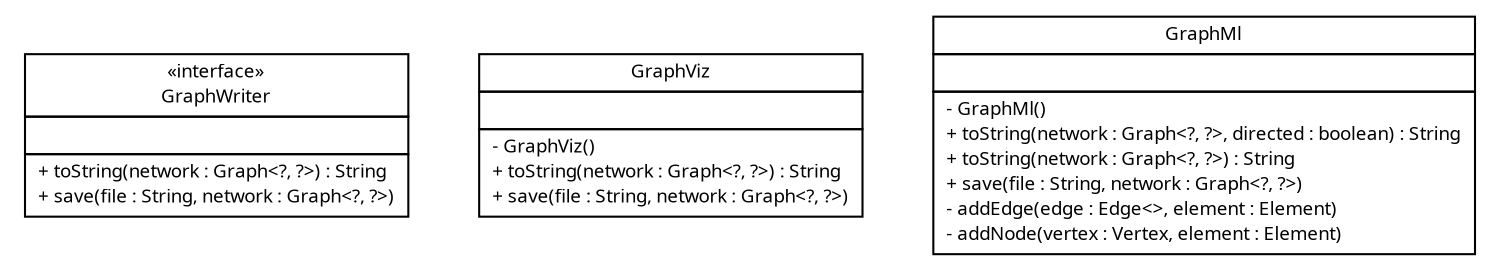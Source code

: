 #!/usr/local/bin/dot
#
# Class diagram 
# Generated by UMLGraph version R5_6 (http://www.umlgraph.org/)
#

digraph G {
	edge [fontname="Trebuchet MS",fontsize=10,labelfontname="Trebuchet MS",labelfontsize=10];
	node [fontname="Trebuchet MS",fontsize=10,shape=plaintext];
	nodesep=0.25;
	ranksep=0.5;
	// broadwick.graph.writer.GraphWriter
	c1096 [label=<<table title="broadwick.graph.writer.GraphWriter" border="0" cellborder="1" cellspacing="0" cellpadding="2" port="p" href="./GraphWriter.html">
		<tr><td><table border="0" cellspacing="0" cellpadding="1">
<tr><td align="center" balign="center"> &#171;interface&#187; </td></tr>
<tr><td align="center" balign="center"><font face="Trebuchet MS"> GraphWriter </font></td></tr>
		</table></td></tr>
		<tr><td><table border="0" cellspacing="0" cellpadding="1">
<tr><td align="left" balign="left">  </td></tr>
		</table></td></tr>
		<tr><td><table border="0" cellspacing="0" cellpadding="1">
<tr><td align="left" balign="left"> + toString(network : Graph&lt;?, ?&gt;) : String </td></tr>
<tr><td align="left" balign="left"> + save(file : String, network : Graph&lt;?, ?&gt;) </td></tr>
		</table></td></tr>
		</table>>, URL="./GraphWriter.html", fontname="Trebuchet MS", fontcolor="black", fontsize=9.0];
	// broadwick.graph.writer.GraphViz
	c1097 [label=<<table title="broadwick.graph.writer.GraphViz" border="0" cellborder="1" cellspacing="0" cellpadding="2" port="p" href="./GraphViz.html">
		<tr><td><table border="0" cellspacing="0" cellpadding="1">
<tr><td align="center" balign="center"><font face="Trebuchet MS"> GraphViz </font></td></tr>
		</table></td></tr>
		<tr><td><table border="0" cellspacing="0" cellpadding="1">
<tr><td align="left" balign="left">  </td></tr>
		</table></td></tr>
		<tr><td><table border="0" cellspacing="0" cellpadding="1">
<tr><td align="left" balign="left"> - GraphViz() </td></tr>
<tr><td align="left" balign="left"> + toString(network : Graph&lt;?, ?&gt;) : String </td></tr>
<tr><td align="left" balign="left"> + save(file : String, network : Graph&lt;?, ?&gt;) </td></tr>
		</table></td></tr>
		</table>>, URL="./GraphViz.html", fontname="Trebuchet MS", fontcolor="black", fontsize=9.0];
	// broadwick.graph.writer.GraphMl
	c1098 [label=<<table title="broadwick.graph.writer.GraphMl" border="0" cellborder="1" cellspacing="0" cellpadding="2" port="p" href="./GraphMl.html">
		<tr><td><table border="0" cellspacing="0" cellpadding="1">
<tr><td align="center" balign="center"><font face="Trebuchet MS"> GraphMl </font></td></tr>
		</table></td></tr>
		<tr><td><table border="0" cellspacing="0" cellpadding="1">
<tr><td align="left" balign="left">  </td></tr>
		</table></td></tr>
		<tr><td><table border="0" cellspacing="0" cellpadding="1">
<tr><td align="left" balign="left"> - GraphMl() </td></tr>
<tr><td align="left" balign="left"> + toString(network : Graph&lt;?, ?&gt;, directed : boolean) : String </td></tr>
<tr><td align="left" balign="left"> + toString(network : Graph&lt;?, ?&gt;) : String </td></tr>
<tr><td align="left" balign="left"> + save(file : String, network : Graph&lt;?, ?&gt;) </td></tr>
<tr><td align="left" balign="left"> - addEdge(edge : Edge&lt;&gt;, element : Element) </td></tr>
<tr><td align="left" balign="left"> - addNode(vertex : Vertex, element : Element) </td></tr>
		</table></td></tr>
		</table>>, URL="./GraphMl.html", fontname="Trebuchet MS", fontcolor="black", fontsize=9.0];
}

